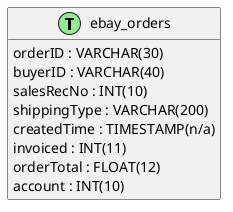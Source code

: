 @startuml
hide fields
	class ebay_orders << (T, lightgreen) >>[[ebay_orders.html]] {
		orderID : VARCHAR(30)
		buyerID : VARCHAR(40)
		salesRecNo : INT(10)
		shippingType : VARCHAR(200)
		createdTime : TIMESTAMP(n/a)
		invoiced : INT(11)
		orderTotal : FLOAT(12)
		account : INT(10)
	}
@enduml
